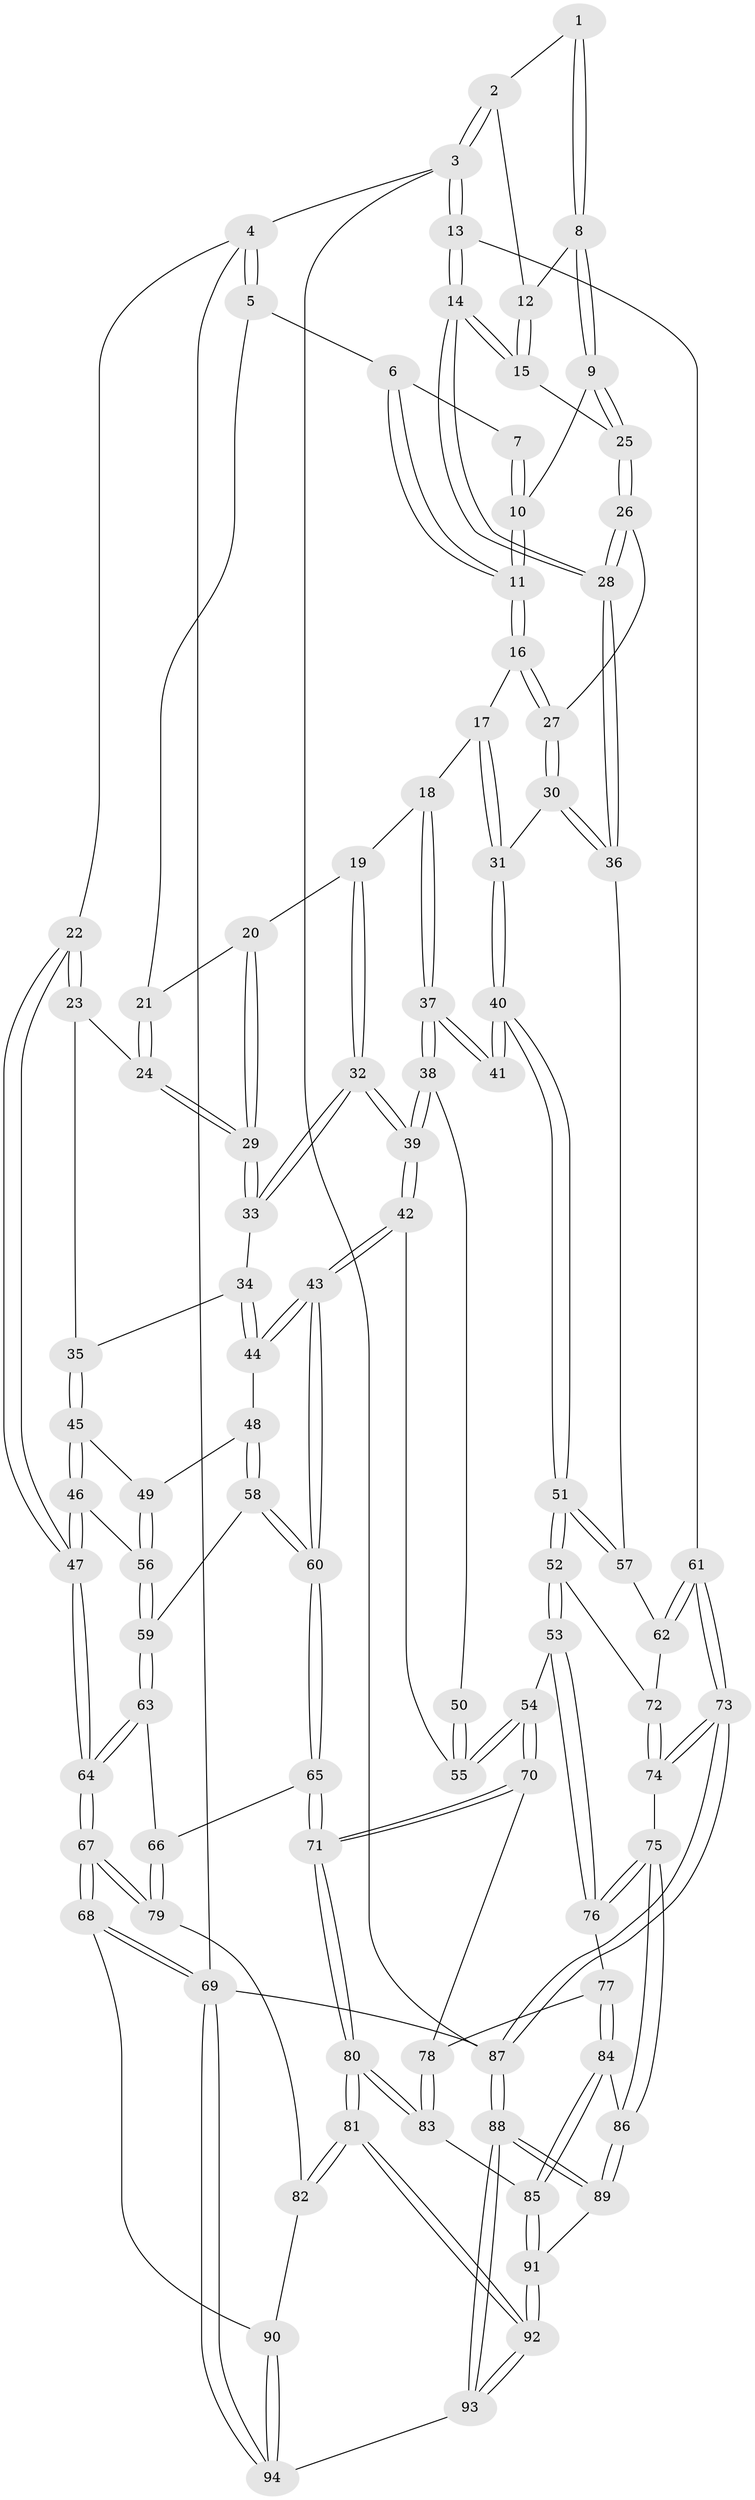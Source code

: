 // coarse degree distribution, {3: 0.09259259259259259, 5: 0.4074074074074074, 7: 0.018518518518518517, 2: 0.037037037037037035, 6: 0.12962962962962962, 4: 0.3148148148148148}
// Generated by graph-tools (version 1.1) at 2025/24/03/03/25 07:24:33]
// undirected, 94 vertices, 232 edges
graph export_dot {
graph [start="1"]
  node [color=gray90,style=filled];
  1 [pos="+0.8605797813898832+0"];
  2 [pos="+1+0"];
  3 [pos="+1+0"];
  4 [pos="+0+0"];
  5 [pos="+0.30234269896767546+0"];
  6 [pos="+0.46722705216722643+0"];
  7 [pos="+0.7582924096712136+0"];
  8 [pos="+0.7877632118300822+0.08365786857738149"];
  9 [pos="+0.7796370438920326+0.09717060896349533"];
  10 [pos="+0.6751201179030376+0.11185977792011154"];
  11 [pos="+0.6081148565140053+0.12935360038094817"];
  12 [pos="+0.923887501237967+0.07903261069278142"];
  13 [pos="+1+0.31844529312001807"];
  14 [pos="+1+0.3185547181134755"];
  15 [pos="+0.9738858238260097+0.17911186287616096"];
  16 [pos="+0.5860581091045436+0.18744681799343885"];
  17 [pos="+0.5623880233898152+0.20843587051810217"];
  18 [pos="+0.5107044455884207+0.2375935878710379"];
  19 [pos="+0.4626447211507903+0.22692366145787993"];
  20 [pos="+0.430448173216358+0.21284000832659122"];
  21 [pos="+0.30056629322624023+0"];
  22 [pos="+0+0.15216550891585814"];
  23 [pos="+0.03545581474399561+0.22013642548609683"];
  24 [pos="+0.19289270812964512+0.2104895001511161"];
  25 [pos="+0.8103892071636531+0.15728675677816256"];
  26 [pos="+0.8025093729071054+0.24212352866166728"];
  27 [pos="+0.7457830161096908+0.2897017100042667"];
  28 [pos="+1+0.3522934969034711"];
  29 [pos="+0.23912421707936096+0.2573237100164639"];
  30 [pos="+0.7455702834886683+0.35600057206068475"];
  31 [pos="+0.6868741167645286+0.4249462721272701"];
  32 [pos="+0.3378538255695299+0.41021116248221046"];
  33 [pos="+0.24713991258267848+0.31978378124216794"];
  34 [pos="+0.18250658777296397+0.39982234088245533"];
  35 [pos="+0.10368343106323295+0.4115031327429778"];
  36 [pos="+0.9489958952219972+0.4136414507694549"];
  37 [pos="+0.5097765786667261+0.32218531612369444"];
  38 [pos="+0.39532589090396175+0.4243824380477606"];
  39 [pos="+0.3617794758432568+0.45052388700056867"];
  40 [pos="+0.6659803747389565+0.47063437513845713"];
  41 [pos="+0.554021445834667+0.40491188105053305"];
  42 [pos="+0.3670123026239484+0.5227980100445832"];
  43 [pos="+0.315609085145449+0.5658931451249538"];
  44 [pos="+0.18664847557083672+0.41959496400036794"];
  45 [pos="+0.10150497079800101+0.41388649486666146"];
  46 [pos="+0+0.4653967873332485"];
  47 [pos="+0+0.47022902941182093"];
  48 [pos="+0.1672144738148309+0.4987174669179351"];
  49 [pos="+0.1152644503876153+0.4885427595894939"];
  50 [pos="+0.535820861127167+0.4201462221720167"];
  51 [pos="+0.679575956265914+0.5524530411393603"];
  52 [pos="+0.6783061698530433+0.5588024686967467"];
  53 [pos="+0.6638535142690012+0.5885564591898572"];
  54 [pos="+0.5185856404151844+0.5934793815889365"];
  55 [pos="+0.42123750925169434+0.535479623850871"];
  56 [pos="+0.08755509366430034+0.5214584420841426"];
  57 [pos="+0.9299346705176383+0.4407241813237528"];
  58 [pos="+0.17276688438827437+0.5085115931798782"];
  59 [pos="+0.10023593319500641+0.5585559576185568"];
  60 [pos="+0.2814180548355685+0.6083119069144193"];
  61 [pos="+1+0.8158221913728554"];
  62 [pos="+0.9078483207638767+0.5908907982758813"];
  63 [pos="+0.10713368589178061+0.6597184699260985"];
  64 [pos="+0+0.5870027255419203"];
  65 [pos="+0.2755891855590384+0.6222698439845318"];
  66 [pos="+0.13056699554722012+0.6760655479046368"];
  67 [pos="+0+0.7146000578344941"];
  68 [pos="+0+0.8639000155222898"];
  69 [pos="+0+1"];
  70 [pos="+0.4655711781321823+0.7145362388771715"];
  71 [pos="+0.3396070447167973+0.7341939519821418"];
  72 [pos="+0.9006164215524768+0.5946892003294184"];
  73 [pos="+1+1"];
  74 [pos="+0.8179781798735373+0.7532490201905528"];
  75 [pos="+0.7611685281195285+0.7419846146540758"];
  76 [pos="+0.6856369706272069+0.6695374239881998"];
  77 [pos="+0.6163454309765204+0.7392287243148996"];
  78 [pos="+0.5002006870168997+0.7576543513569878"];
  79 [pos="+0.11913614490421189+0.7631276735238463"];
  80 [pos="+0.3281664433339774+0.8926664096855429"];
  81 [pos="+0.3274291046480871+0.8938424948092423"];
  82 [pos="+0.1187807253685408+0.7795144639937294"];
  83 [pos="+0.48996653634632115+0.8462594871144943"];
  84 [pos="+0.5977344097166256+0.8159254980849533"];
  85 [pos="+0.555347493118043+0.8797033104080497"];
  86 [pos="+0.7096389369678878+0.8635492635793948"];
  87 [pos="+1+1"];
  88 [pos="+0.8235299941385148+1"];
  89 [pos="+0.6891040982247788+0.9874293498704917"];
  90 [pos="+0.0723954382078477+0.8425632347483515"];
  91 [pos="+0.5685948618318764+0.9067053467949745"];
  92 [pos="+0.28890327950765965+1"];
  93 [pos="+0.27821487217148716+1"];
  94 [pos="+0.19832501120741067+1"];
  1 -- 2;
  1 -- 8;
  1 -- 8;
  2 -- 3;
  2 -- 3;
  2 -- 12;
  3 -- 4;
  3 -- 13;
  3 -- 13;
  3 -- 87;
  4 -- 5;
  4 -- 5;
  4 -- 22;
  4 -- 69;
  5 -- 6;
  5 -- 21;
  6 -- 7;
  6 -- 11;
  6 -- 11;
  7 -- 10;
  7 -- 10;
  8 -- 9;
  8 -- 9;
  8 -- 12;
  9 -- 10;
  9 -- 25;
  9 -- 25;
  10 -- 11;
  10 -- 11;
  11 -- 16;
  11 -- 16;
  12 -- 15;
  12 -- 15;
  13 -- 14;
  13 -- 14;
  13 -- 61;
  14 -- 15;
  14 -- 15;
  14 -- 28;
  14 -- 28;
  15 -- 25;
  16 -- 17;
  16 -- 27;
  16 -- 27;
  17 -- 18;
  17 -- 31;
  17 -- 31;
  18 -- 19;
  18 -- 37;
  18 -- 37;
  19 -- 20;
  19 -- 32;
  19 -- 32;
  20 -- 21;
  20 -- 29;
  20 -- 29;
  21 -- 24;
  21 -- 24;
  22 -- 23;
  22 -- 23;
  22 -- 47;
  22 -- 47;
  23 -- 24;
  23 -- 35;
  24 -- 29;
  24 -- 29;
  25 -- 26;
  25 -- 26;
  26 -- 27;
  26 -- 28;
  26 -- 28;
  27 -- 30;
  27 -- 30;
  28 -- 36;
  28 -- 36;
  29 -- 33;
  29 -- 33;
  30 -- 31;
  30 -- 36;
  30 -- 36;
  31 -- 40;
  31 -- 40;
  32 -- 33;
  32 -- 33;
  32 -- 39;
  32 -- 39;
  33 -- 34;
  34 -- 35;
  34 -- 44;
  34 -- 44;
  35 -- 45;
  35 -- 45;
  36 -- 57;
  37 -- 38;
  37 -- 38;
  37 -- 41;
  37 -- 41;
  38 -- 39;
  38 -- 39;
  38 -- 50;
  39 -- 42;
  39 -- 42;
  40 -- 41;
  40 -- 41;
  40 -- 51;
  40 -- 51;
  42 -- 43;
  42 -- 43;
  42 -- 55;
  43 -- 44;
  43 -- 44;
  43 -- 60;
  43 -- 60;
  44 -- 48;
  45 -- 46;
  45 -- 46;
  45 -- 49;
  46 -- 47;
  46 -- 47;
  46 -- 56;
  47 -- 64;
  47 -- 64;
  48 -- 49;
  48 -- 58;
  48 -- 58;
  49 -- 56;
  49 -- 56;
  50 -- 55;
  50 -- 55;
  51 -- 52;
  51 -- 52;
  51 -- 57;
  51 -- 57;
  52 -- 53;
  52 -- 53;
  52 -- 72;
  53 -- 54;
  53 -- 76;
  53 -- 76;
  54 -- 55;
  54 -- 55;
  54 -- 70;
  54 -- 70;
  56 -- 59;
  56 -- 59;
  57 -- 62;
  58 -- 59;
  58 -- 60;
  58 -- 60;
  59 -- 63;
  59 -- 63;
  60 -- 65;
  60 -- 65;
  61 -- 62;
  61 -- 62;
  61 -- 73;
  61 -- 73;
  62 -- 72;
  63 -- 64;
  63 -- 64;
  63 -- 66;
  64 -- 67;
  64 -- 67;
  65 -- 66;
  65 -- 71;
  65 -- 71;
  66 -- 79;
  66 -- 79;
  67 -- 68;
  67 -- 68;
  67 -- 79;
  67 -- 79;
  68 -- 69;
  68 -- 69;
  68 -- 90;
  69 -- 94;
  69 -- 94;
  69 -- 87;
  70 -- 71;
  70 -- 71;
  70 -- 78;
  71 -- 80;
  71 -- 80;
  72 -- 74;
  72 -- 74;
  73 -- 74;
  73 -- 74;
  73 -- 87;
  73 -- 87;
  74 -- 75;
  75 -- 76;
  75 -- 76;
  75 -- 86;
  75 -- 86;
  76 -- 77;
  77 -- 78;
  77 -- 84;
  77 -- 84;
  78 -- 83;
  78 -- 83;
  79 -- 82;
  80 -- 81;
  80 -- 81;
  80 -- 83;
  80 -- 83;
  81 -- 82;
  81 -- 82;
  81 -- 92;
  81 -- 92;
  82 -- 90;
  83 -- 85;
  84 -- 85;
  84 -- 85;
  84 -- 86;
  85 -- 91;
  85 -- 91;
  86 -- 89;
  86 -- 89;
  87 -- 88;
  87 -- 88;
  88 -- 89;
  88 -- 89;
  88 -- 93;
  88 -- 93;
  89 -- 91;
  90 -- 94;
  90 -- 94;
  91 -- 92;
  91 -- 92;
  92 -- 93;
  92 -- 93;
  93 -- 94;
}
